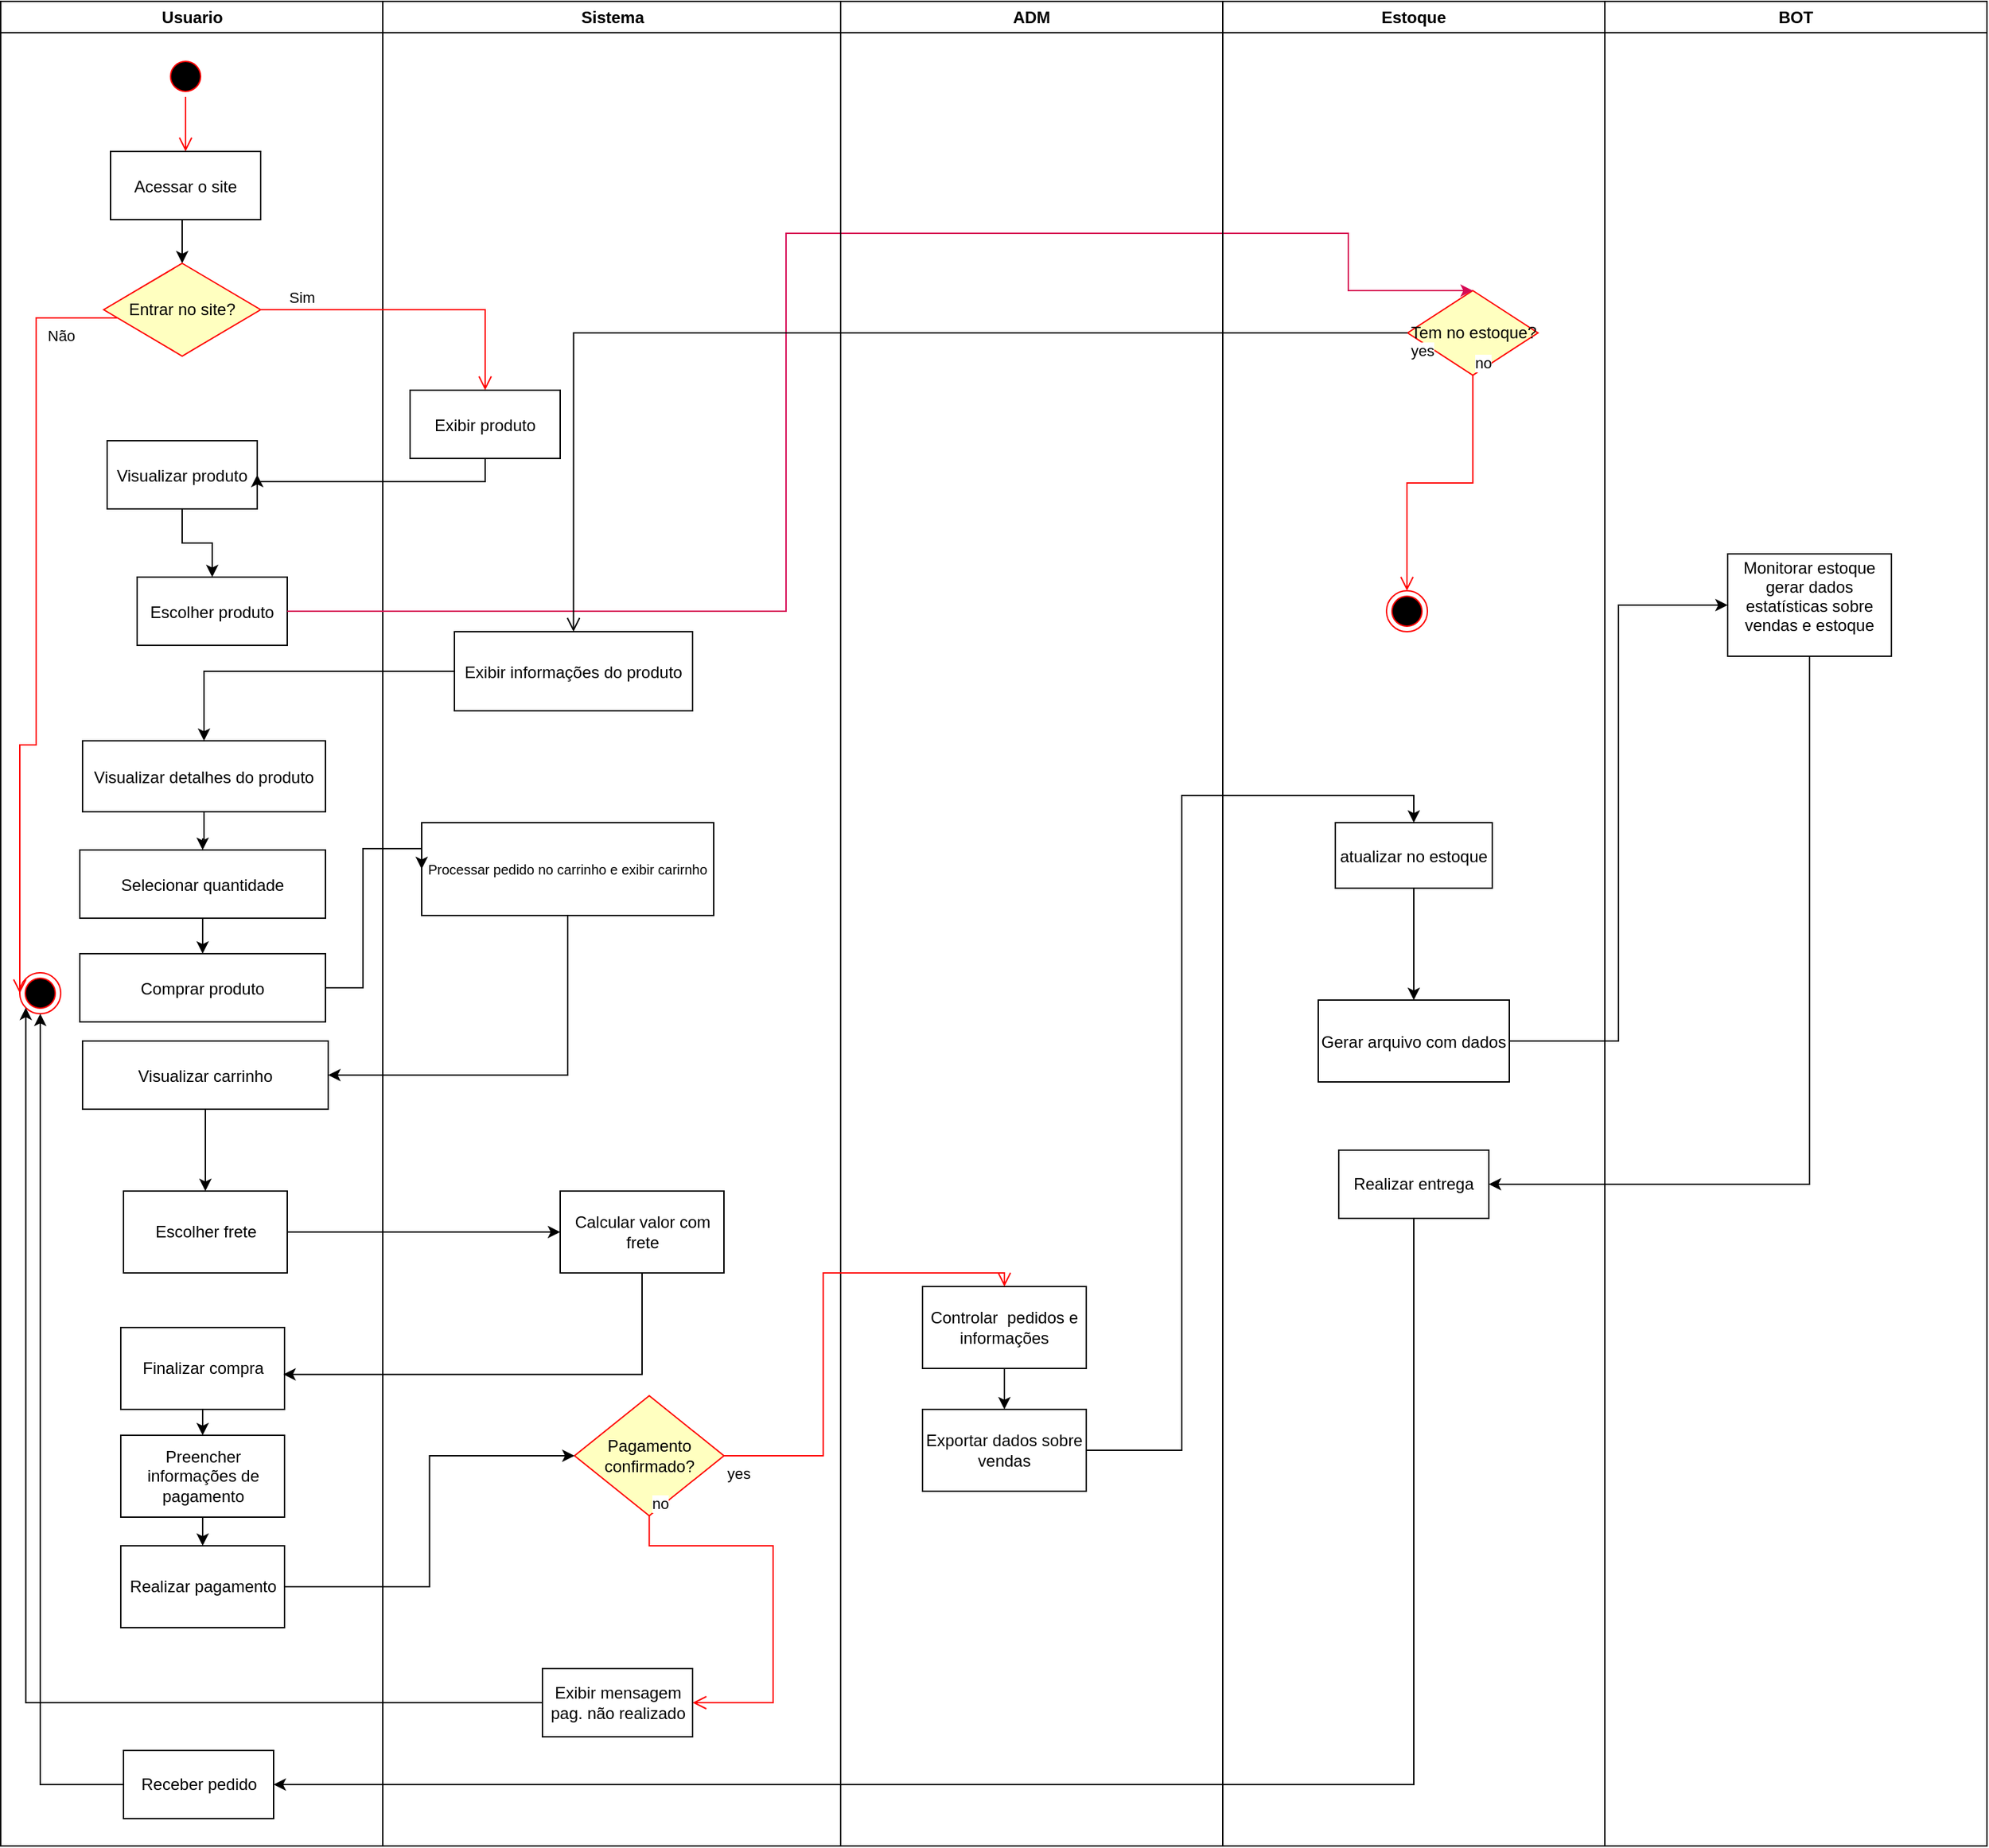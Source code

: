 <mxfile version="25.0.3">
  <diagram name="Page-1" id="e7e014a7-5840-1c2e-5031-d8a46d1fe8dd">
    <mxGraphModel dx="2868" dy="1564" grid="1" gridSize="10" guides="1" tooltips="1" connect="1" arrows="1" fold="1" page="1" pageScale="1" pageWidth="1169" pageHeight="826" background="none" math="0" shadow="0">
      <root>
        <mxCell id="0" />
        <mxCell id="1" parent="0" />
        <mxCell id="2" value="Usuario" style="swimlane;whiteSpace=wrap" parent="1" vertex="1">
          <mxGeometry x="164.5" y="128" width="280" height="1352" as="geometry" />
        </mxCell>
        <mxCell id="5" value="" style="ellipse;shape=startState;fillColor=#000000;strokeColor=#ff0000;" parent="2" vertex="1">
          <mxGeometry x="120.5" y="40" width="30" height="30" as="geometry" />
        </mxCell>
        <mxCell id="6" value="" style="edgeStyle=elbowEdgeStyle;elbow=horizontal;verticalAlign=bottom;endArrow=open;endSize=8;strokeColor=#FF0000;endFill=1;rounded=0" parent="2" source="5" target="7" edge="1">
          <mxGeometry x="100" y="40" as="geometry">
            <mxPoint x="115" y="110" as="targetPoint" />
          </mxGeometry>
        </mxCell>
        <mxCell id="c4VPGj0JsBmK04nnAnKR-19" style="edgeStyle=orthogonalEdgeStyle;rounded=0;orthogonalLoop=1;jettySize=auto;html=1;exitX=0.5;exitY=1;exitDx=0;exitDy=0;entryX=0.5;entryY=0;entryDx=0;entryDy=0;" edge="1" parent="2" source="7" target="TIaeId44DOJEp67dN0GT-56">
          <mxGeometry relative="1" as="geometry" />
        </mxCell>
        <mxCell id="7" value="Acessar o site" style="" parent="2" vertex="1">
          <mxGeometry x="80.5" y="110" width="110" height="50" as="geometry" />
        </mxCell>
        <mxCell id="TIaeId44DOJEp67dN0GT-68" style="edgeStyle=orthogonalEdgeStyle;rounded=0;orthogonalLoop=1;jettySize=auto;html=1;exitX=0.5;exitY=1;exitDx=0;exitDy=0;" parent="2" source="10" target="TIaeId44DOJEp67dN0GT-69" edge="1">
          <mxGeometry relative="1" as="geometry">
            <mxPoint x="133.5" y="412" as="targetPoint" />
          </mxGeometry>
        </mxCell>
        <mxCell id="10" value="Visualizar produto" style="" parent="2" vertex="1">
          <mxGeometry x="78" y="322" width="110" height="50" as="geometry" />
        </mxCell>
        <mxCell id="TIaeId44DOJEp67dN0GT-56" value="&lt;font&gt;Entrar no site?&lt;/font&gt;" style="rhombus;whiteSpace=wrap;html=1;fontColor=#000000;fillColor=#ffffc0;strokeColor=#ff0000;" parent="2" vertex="1">
          <mxGeometry x="75.5" y="192" width="115" height="68" as="geometry" />
        </mxCell>
        <mxCell id="TIaeId44DOJEp67dN0GT-58" value="Não" style="edgeStyle=orthogonalEdgeStyle;html=1;align=left;verticalAlign=top;endArrow=open;endSize=8;strokeColor=#ff0000;rounded=0;entryX=0;entryY=0.5;entryDx=0;entryDy=0;" parent="2" source="TIaeId44DOJEp67dN0GT-56" target="TIaeId44DOJEp67dN0GT-59" edge="1">
          <mxGeometry x="-0.808" relative="1" as="geometry">
            <mxPoint x="35.5" y="532" as="targetPoint" />
            <Array as="points">
              <mxPoint x="26" y="232" />
              <mxPoint x="26" y="545" />
            </Array>
            <mxPoint x="1" as="offset" />
          </mxGeometry>
        </mxCell>
        <mxCell id="TIaeId44DOJEp67dN0GT-59" value="" style="ellipse;html=1;shape=endState;fillColor=#000000;strokeColor=#ff0000;" parent="2" vertex="1">
          <mxGeometry x="14" y="712" width="30" height="30" as="geometry" />
        </mxCell>
        <mxCell id="TIaeId44DOJEp67dN0GT-69" value="Escolher produto" style="" parent="2" vertex="1">
          <mxGeometry x="100" y="422" width="110" height="50" as="geometry" />
        </mxCell>
        <mxCell id="TIaeId44DOJEp67dN0GT-78" style="edgeStyle=orthogonalEdgeStyle;rounded=0;orthogonalLoop=1;jettySize=auto;html=1;exitX=0.5;exitY=1;exitDx=0;exitDy=0;" parent="2" source="TIaeId44DOJEp67dN0GT-75" target="TIaeId44DOJEp67dN0GT-72" edge="1">
          <mxGeometry relative="1" as="geometry" />
        </mxCell>
        <mxCell id="TIaeId44DOJEp67dN0GT-75" value="Visualizar detalhes do produto" style="" parent="2" vertex="1">
          <mxGeometry x="60" y="542" width="178" height="52" as="geometry" />
        </mxCell>
        <mxCell id="TIaeId44DOJEp67dN0GT-80" style="edgeStyle=orthogonalEdgeStyle;rounded=0;orthogonalLoop=1;jettySize=auto;html=1;exitX=0.5;exitY=1;exitDx=0;exitDy=0;entryX=0.5;entryY=0;entryDx=0;entryDy=0;" parent="2" source="TIaeId44DOJEp67dN0GT-72" target="TIaeId44DOJEp67dN0GT-79" edge="1">
          <mxGeometry relative="1" as="geometry" />
        </mxCell>
        <mxCell id="TIaeId44DOJEp67dN0GT-72" value="Selecionar quantidade" style="" parent="2" vertex="1">
          <mxGeometry x="58" y="622" width="180" height="50" as="geometry" />
        </mxCell>
        <mxCell id="TIaeId44DOJEp67dN0GT-79" value="Comprar produto" style="" parent="2" vertex="1">
          <mxGeometry x="58" y="698" width="180" height="50" as="geometry" />
        </mxCell>
        <mxCell id="c4VPGj0JsBmK04nnAnKR-20" style="edgeStyle=orthogonalEdgeStyle;rounded=0;orthogonalLoop=1;jettySize=auto;html=1;exitX=0.5;exitY=1;exitDx=0;exitDy=0;" edge="1" parent="2" source="TIaeId44DOJEp67dN0GT-81" target="TIaeId44DOJEp67dN0GT-87">
          <mxGeometry relative="1" as="geometry" />
        </mxCell>
        <mxCell id="TIaeId44DOJEp67dN0GT-81" value="Visualizar carrinho" style="" parent="2" vertex="1">
          <mxGeometry x="60" y="762" width="180" height="50" as="geometry" />
        </mxCell>
        <mxCell id="TIaeId44DOJEp67dN0GT-87" value="Escolher frete" style="whiteSpace=wrap;html=1;" parent="2" vertex="1">
          <mxGeometry x="90" y="872" width="120" height="60" as="geometry" />
        </mxCell>
        <mxCell id="TIaeId44DOJEp67dN0GT-96" style="edgeStyle=orthogonalEdgeStyle;rounded=0;orthogonalLoop=1;jettySize=auto;html=1;exitX=0.5;exitY=1;exitDx=0;exitDy=0;entryX=0.5;entryY=0;entryDx=0;entryDy=0;" parent="2" source="TIaeId44DOJEp67dN0GT-94" target="TIaeId44DOJEp67dN0GT-93" edge="1">
          <mxGeometry relative="1" as="geometry" />
        </mxCell>
        <mxCell id="TIaeId44DOJEp67dN0GT-94" value="Finalizar compra" style="whiteSpace=wrap;html=1;" parent="2" vertex="1">
          <mxGeometry x="88" y="972" width="120" height="60" as="geometry" />
        </mxCell>
        <mxCell id="TIaeId44DOJEp67dN0GT-98" style="edgeStyle=orthogonalEdgeStyle;rounded=0;orthogonalLoop=1;jettySize=auto;html=1;exitX=0.5;exitY=1;exitDx=0;exitDy=0;entryX=0.5;entryY=0;entryDx=0;entryDy=0;" parent="2" source="TIaeId44DOJEp67dN0GT-93" target="TIaeId44DOJEp67dN0GT-97" edge="1">
          <mxGeometry relative="1" as="geometry" />
        </mxCell>
        <mxCell id="TIaeId44DOJEp67dN0GT-93" value="Preencher informações de pagamento" style="whiteSpace=wrap;html=1;" parent="2" vertex="1">
          <mxGeometry x="88" y="1051" width="120" height="60" as="geometry" />
        </mxCell>
        <mxCell id="TIaeId44DOJEp67dN0GT-97" value="Realizar pagamento" style="whiteSpace=wrap;html=1;" parent="2" vertex="1">
          <mxGeometry x="88" y="1132" width="120" height="60" as="geometry" />
        </mxCell>
        <mxCell id="TIaeId44DOJEp67dN0GT-122" style="edgeStyle=orthogonalEdgeStyle;rounded=0;orthogonalLoop=1;jettySize=auto;html=1;exitX=0;exitY=0.5;exitDx=0;exitDy=0;entryX=0.5;entryY=1;entryDx=0;entryDy=0;" parent="2" source="TIaeId44DOJEp67dN0GT-121" target="TIaeId44DOJEp67dN0GT-59" edge="1">
          <mxGeometry relative="1" as="geometry" />
        </mxCell>
        <mxCell id="TIaeId44DOJEp67dN0GT-121" value="Receber pedido" style="html=1;whiteSpace=wrap;" parent="2" vertex="1">
          <mxGeometry x="90" y="1282" width="110" height="50" as="geometry" />
        </mxCell>
        <mxCell id="3" value="Sistema" style="swimlane;whiteSpace=wrap" parent="1" vertex="1">
          <mxGeometry x="444.5" y="128" width="335.5" height="1352" as="geometry" />
        </mxCell>
        <mxCell id="18" value="Exibir produto" style="" parent="3" vertex="1">
          <mxGeometry x="20" y="285" width="110" height="50" as="geometry" />
        </mxCell>
        <mxCell id="TIaeId44DOJEp67dN0GT-74" value="Exibir informações do produto" style="" parent="3" vertex="1">
          <mxGeometry x="52.5" y="462" width="174.5" height="58" as="geometry" />
        </mxCell>
        <mxCell id="TIaeId44DOJEp67dN0GT-73" value="Processar pedido no carrinho e exibir carirnho" style="fontSize=10;" parent="3" vertex="1">
          <mxGeometry x="28.5" y="602" width="214" height="68" as="geometry" />
        </mxCell>
        <mxCell id="TIaeId44DOJEp67dN0GT-91" value="Calcular valor com frete" style="whiteSpace=wrap;html=1;" parent="3" vertex="1">
          <mxGeometry x="130" y="872" width="120" height="60" as="geometry" />
        </mxCell>
        <mxCell id="c4VPGj0JsBmK04nnAnKR-21" value="Pagamento confirmado?" style="rhombus;whiteSpace=wrap;html=1;fontColor=#000000;fillColor=#ffffc0;strokeColor=#ff0000;" vertex="1" parent="3">
          <mxGeometry x="140.5" y="1022" width="109.5" height="88" as="geometry" />
        </mxCell>
        <mxCell id="c4VPGj0JsBmK04nnAnKR-22" value="no" style="edgeStyle=orthogonalEdgeStyle;html=1;align=left;verticalAlign=bottom;endArrow=open;endSize=8;strokeColor=#ff0000;rounded=0;entryX=1;entryY=0.5;entryDx=0;entryDy=0;" edge="1" source="c4VPGj0JsBmK04nnAnKR-21" parent="3" target="c4VPGj0JsBmK04nnAnKR-24">
          <mxGeometry x="-1" relative="1" as="geometry">
            <mxPoint x="105.5" y="1192" as="targetPoint" />
            <Array as="points">
              <mxPoint x="195" y="1132" />
              <mxPoint x="286" y="1132" />
              <mxPoint x="286" y="1247" />
            </Array>
          </mxGeometry>
        </mxCell>
        <mxCell id="c4VPGj0JsBmK04nnAnKR-24" value="&lt;div&gt;Exibir mensagem &lt;br&gt;&lt;/div&gt;&lt;div&gt;pag. não realizado&lt;br&gt;&lt;/div&gt;" style="html=1;whiteSpace=wrap;" vertex="1" parent="3">
          <mxGeometry x="117" y="1222" width="110" height="50" as="geometry" />
        </mxCell>
        <mxCell id="TIaeId44DOJEp67dN0GT-41" value="Estoque" style="swimlane;whiteSpace=wrap" parent="1" vertex="1">
          <mxGeometry x="1060" y="128" width="280" height="1352" as="geometry" />
        </mxCell>
        <mxCell id="TIaeId44DOJEp67dN0GT-45" value="" style="ellipse;shape=endState;fillColor=#000000;strokeColor=#ff0000" parent="TIaeId44DOJEp67dN0GT-41" vertex="1">
          <mxGeometry x="120" y="432" width="30" height="30" as="geometry" />
        </mxCell>
        <mxCell id="TIaeId44DOJEp67dN0GT-65" value="Tem no estoque?" style="rhombus;whiteSpace=wrap;html=1;fontColor=#000000;fillColor=#ffffc0;strokeColor=#ff0000;" parent="TIaeId44DOJEp67dN0GT-41" vertex="1">
          <mxGeometry x="135.5" y="212" width="95.5" height="62" as="geometry" />
        </mxCell>
        <mxCell id="TIaeId44DOJEp67dN0GT-66" value="no" style="edgeStyle=orthogonalEdgeStyle;html=1;align=left;verticalAlign=bottom;endArrow=open;endSize=8;strokeColor=#ff0000;rounded=0;entryX=0.5;entryY=0;entryDx=0;entryDy=0;" parent="TIaeId44DOJEp67dN0GT-41" source="TIaeId44DOJEp67dN0GT-65" target="TIaeId44DOJEp67dN0GT-45" edge="1">
          <mxGeometry x="-1" relative="1" as="geometry">
            <mxPoint x="265.5" y="192" as="targetPoint" />
          </mxGeometry>
        </mxCell>
        <mxCell id="TIaeId44DOJEp67dN0GT-111" style="edgeStyle=orthogonalEdgeStyle;rounded=0;orthogonalLoop=1;jettySize=auto;html=1;exitX=0.5;exitY=1;exitDx=0;exitDy=0;entryX=0.5;entryY=0;entryDx=0;entryDy=0;" parent="TIaeId44DOJEp67dN0GT-41" source="TIaeId44DOJEp67dN0GT-106" target="TIaeId44DOJEp67dN0GT-110" edge="1">
          <mxGeometry relative="1" as="geometry" />
        </mxCell>
        <mxCell id="TIaeId44DOJEp67dN0GT-106" value="atualizar no estoque" style="" parent="TIaeId44DOJEp67dN0GT-41" vertex="1">
          <mxGeometry x="82.5" y="602" width="115" height="48" as="geometry" />
        </mxCell>
        <mxCell id="TIaeId44DOJEp67dN0GT-110" value="Gerar arquivo com dados" style="" parent="TIaeId44DOJEp67dN0GT-41" vertex="1">
          <mxGeometry x="70" y="732" width="140" height="60" as="geometry" />
        </mxCell>
        <mxCell id="TIaeId44DOJEp67dN0GT-119" value="Realizar entrega" style="html=1;whiteSpace=wrap;" parent="TIaeId44DOJEp67dN0GT-41" vertex="1">
          <mxGeometry x="85" y="842" width="110" height="50" as="geometry" />
        </mxCell>
        <mxCell id="TIaeId44DOJEp67dN0GT-57" value="Sim" style="edgeStyle=orthogonalEdgeStyle;html=1;align=left;verticalAlign=bottom;endArrow=open;endSize=8;strokeColor=#ff0000;rounded=0;" parent="1" source="TIaeId44DOJEp67dN0GT-56" target="18" edge="1">
          <mxGeometry x="-0.833" relative="1" as="geometry">
            <mxPoint x="515" y="410" as="targetPoint" />
            <mxPoint as="offset" />
          </mxGeometry>
        </mxCell>
        <mxCell id="TIaeId44DOJEp67dN0GT-60" style="edgeStyle=orthogonalEdgeStyle;rounded=0;orthogonalLoop=1;jettySize=auto;html=1;exitX=0.5;exitY=1;exitDx=0;exitDy=0;entryX=1;entryY=0.5;entryDx=0;entryDy=0;" parent="1" source="18" target="10" edge="1">
          <mxGeometry relative="1" as="geometry">
            <Array as="points">
              <mxPoint x="520" y="480" />
              <mxPoint x="353" y="480" />
            </Array>
          </mxGeometry>
        </mxCell>
        <mxCell id="TIaeId44DOJEp67dN0GT-61" value="BOT" style="swimlane;whiteSpace=wrap" parent="1" vertex="1">
          <mxGeometry x="1340" y="128" width="280" height="1352" as="geometry" />
        </mxCell>
        <mxCell id="TIaeId44DOJEp67dN0GT-62" value="Monitorar estoque &#xa;gerar dados&#xa;estatísticas sobre&#xa;vendas e estoque &#xa;" style="" parent="TIaeId44DOJEp67dN0GT-61" vertex="1">
          <mxGeometry x="90" y="405" width="120" height="75" as="geometry" />
        </mxCell>
        <mxCell id="TIaeId44DOJEp67dN0GT-71" style="edgeStyle=orthogonalEdgeStyle;rounded=0;orthogonalLoop=1;jettySize=auto;html=1;exitX=1;exitY=0.5;exitDx=0;exitDy=0;entryX=0.5;entryY=0;entryDx=0;entryDy=0;fillColor=#ffe6cc;strokeColor=#D70954;" parent="1" source="TIaeId44DOJEp67dN0GT-69" target="TIaeId44DOJEp67dN0GT-65" edge="1">
          <mxGeometry relative="1" as="geometry">
            <Array as="points">
              <mxPoint x="740" y="575" />
              <mxPoint x="740" y="298" />
              <mxPoint x="1152" y="298" />
            </Array>
          </mxGeometry>
        </mxCell>
        <mxCell id="TIaeId44DOJEp67dN0GT-76" style="edgeStyle=orthogonalEdgeStyle;rounded=0;orthogonalLoop=1;jettySize=auto;html=1;exitX=0;exitY=0.5;exitDx=0;exitDy=0;entryX=0.5;entryY=0;entryDx=0;entryDy=0;" parent="1" source="TIaeId44DOJEp67dN0GT-74" target="TIaeId44DOJEp67dN0GT-75" edge="1">
          <mxGeometry relative="1" as="geometry" />
        </mxCell>
        <mxCell id="TIaeId44DOJEp67dN0GT-82" style="edgeStyle=orthogonalEdgeStyle;rounded=0;orthogonalLoop=1;jettySize=auto;html=1;exitX=1;exitY=0.5;exitDx=0;exitDy=0;entryX=0;entryY=0.5;entryDx=0;entryDy=0;" parent="1" source="TIaeId44DOJEp67dN0GT-79" target="TIaeId44DOJEp67dN0GT-73" edge="1">
          <mxGeometry relative="1" as="geometry">
            <Array as="points">
              <mxPoint x="430" y="851" />
              <mxPoint x="430" y="749" />
            </Array>
          </mxGeometry>
        </mxCell>
        <mxCell id="4" value="ADM" style="swimlane;whiteSpace=wrap" parent="1" vertex="1">
          <mxGeometry x="780" y="128" width="280" height="1352" as="geometry" />
        </mxCell>
        <mxCell id="TIaeId44DOJEp67dN0GT-113" style="edgeStyle=orthogonalEdgeStyle;rounded=0;orthogonalLoop=1;jettySize=auto;html=1;exitX=0.5;exitY=1;exitDx=0;exitDy=0;entryX=0.5;entryY=0;entryDx=0;entryDy=0;" parent="4" source="TIaeId44DOJEp67dN0GT-101" target="TIaeId44DOJEp67dN0GT-104" edge="1">
          <mxGeometry relative="1" as="geometry" />
        </mxCell>
        <mxCell id="TIaeId44DOJEp67dN0GT-101" value="Controlar&amp;nbsp; pedidos e informações" style="whiteSpace=wrap;html=1;" parent="4" vertex="1">
          <mxGeometry x="60" y="942" width="120" height="60" as="geometry" />
        </mxCell>
        <mxCell id="TIaeId44DOJEp67dN0GT-104" value="Exportar dados sobre vendas" style="whiteSpace=wrap;html=1;" parent="4" vertex="1">
          <mxGeometry x="60" y="1032" width="120" height="60" as="geometry" />
        </mxCell>
        <mxCell id="TIaeId44DOJEp67dN0GT-67" value="yes" style="edgeStyle=orthogonalEdgeStyle;html=1;align=left;verticalAlign=top;endArrow=open;endSize=8;strokeColor=#000000;rounded=0;entryX=0.5;entryY=0;entryDx=0;entryDy=0;exitX=0;exitY=0.5;exitDx=0;exitDy=0;" parent="1" source="TIaeId44DOJEp67dN0GT-65" target="TIaeId44DOJEp67dN0GT-74" edge="1">
          <mxGeometry x="-1" relative="1" as="geometry">
            <mxPoint x="585" y="598.5" as="targetPoint" />
            <mxPoint x="1110" y="350" as="sourcePoint" />
          </mxGeometry>
        </mxCell>
        <mxCell id="TIaeId44DOJEp67dN0GT-85" style="edgeStyle=orthogonalEdgeStyle;rounded=0;orthogonalLoop=1;jettySize=auto;html=1;exitX=0.5;exitY=1;exitDx=0;exitDy=0;entryX=1;entryY=0.5;entryDx=0;entryDy=0;" parent="1" source="TIaeId44DOJEp67dN0GT-73" target="TIaeId44DOJEp67dN0GT-81" edge="1">
          <mxGeometry relative="1" as="geometry" />
        </mxCell>
        <mxCell id="TIaeId44DOJEp67dN0GT-92" style="edgeStyle=orthogonalEdgeStyle;rounded=0;orthogonalLoop=1;jettySize=auto;html=1;exitX=1;exitY=0.5;exitDx=0;exitDy=0;entryX=0;entryY=0.5;entryDx=0;entryDy=0;" parent="1" source="TIaeId44DOJEp67dN0GT-87" target="TIaeId44DOJEp67dN0GT-91" edge="1">
          <mxGeometry relative="1" as="geometry" />
        </mxCell>
        <mxCell id="TIaeId44DOJEp67dN0GT-95" style="edgeStyle=orthogonalEdgeStyle;rounded=0;orthogonalLoop=1;jettySize=auto;html=1;exitX=0.5;exitY=1;exitDx=0;exitDy=0;entryX=0.993;entryY=0.573;entryDx=0;entryDy=0;entryPerimeter=0;" parent="1" source="TIaeId44DOJEp67dN0GT-91" target="TIaeId44DOJEp67dN0GT-94" edge="1">
          <mxGeometry relative="1" as="geometry" />
        </mxCell>
        <mxCell id="TIaeId44DOJEp67dN0GT-100" style="edgeStyle=orthogonalEdgeStyle;rounded=0;orthogonalLoop=1;jettySize=auto;html=1;exitX=1;exitY=0.5;exitDx=0;exitDy=0;entryX=0;entryY=0.5;entryDx=0;entryDy=0;" parent="1" source="TIaeId44DOJEp67dN0GT-97" target="c4VPGj0JsBmK04nnAnKR-21" edge="1">
          <mxGeometry relative="1" as="geometry">
            <mxPoint x="450" y="1280" as="targetPoint" />
          </mxGeometry>
        </mxCell>
        <mxCell id="TIaeId44DOJEp67dN0GT-114" style="edgeStyle=orthogonalEdgeStyle;rounded=0;orthogonalLoop=1;jettySize=auto;html=1;exitX=1;exitY=0.5;exitDx=0;exitDy=0;entryX=0.5;entryY=0;entryDx=0;entryDy=0;" parent="1" source="TIaeId44DOJEp67dN0GT-104" target="TIaeId44DOJEp67dN0GT-106" edge="1">
          <mxGeometry relative="1" as="geometry">
            <Array as="points">
              <mxPoint x="1030" y="1190" />
              <mxPoint x="1030" y="710" />
              <mxPoint x="1200" y="710" />
            </Array>
          </mxGeometry>
        </mxCell>
        <mxCell id="TIaeId44DOJEp67dN0GT-116" style="edgeStyle=orthogonalEdgeStyle;rounded=0;orthogonalLoop=1;jettySize=auto;html=1;exitX=1;exitY=0.5;exitDx=0;exitDy=0;entryX=0;entryY=0.5;entryDx=0;entryDy=0;" parent="1" source="TIaeId44DOJEp67dN0GT-110" target="TIaeId44DOJEp67dN0GT-62" edge="1">
          <mxGeometry relative="1" as="geometry" />
        </mxCell>
        <mxCell id="TIaeId44DOJEp67dN0GT-118" style="edgeStyle=orthogonalEdgeStyle;rounded=0;orthogonalLoop=1;jettySize=auto;html=1;exitX=0.5;exitY=1;exitDx=0;exitDy=0;entryX=1;entryY=0.5;entryDx=0;entryDy=0;" parent="1" source="TIaeId44DOJEp67dN0GT-62" target="TIaeId44DOJEp67dN0GT-119" edge="1">
          <mxGeometry relative="1" as="geometry">
            <mxPoint x="1490" y="648.0" as="targetPoint" />
          </mxGeometry>
        </mxCell>
        <mxCell id="TIaeId44DOJEp67dN0GT-120" style="edgeStyle=orthogonalEdgeStyle;rounded=0;orthogonalLoop=1;jettySize=auto;html=1;exitX=0.5;exitY=1;exitDx=0;exitDy=0;entryX=1;entryY=0.5;entryDx=0;entryDy=0;" parent="1" source="TIaeId44DOJEp67dN0GT-119" target="TIaeId44DOJEp67dN0GT-121" edge="1">
          <mxGeometry relative="1" as="geometry">
            <mxPoint x="1200.474" y="1050" as="targetPoint" />
          </mxGeometry>
        </mxCell>
        <mxCell id="c4VPGj0JsBmK04nnAnKR-23" value="yes" style="edgeStyle=orthogonalEdgeStyle;html=1;align=left;verticalAlign=top;endArrow=open;endSize=8;strokeColor=#ff0000;rounded=0;entryX=0.5;entryY=0;entryDx=0;entryDy=0;" edge="1" source="c4VPGj0JsBmK04nnAnKR-21" parent="1" target="TIaeId44DOJEp67dN0GT-101">
          <mxGeometry x="-1" relative="1" as="geometry">
            <mxPoint x="720" y="1290" as="targetPoint" />
          </mxGeometry>
        </mxCell>
        <mxCell id="c4VPGj0JsBmK04nnAnKR-25" style="edgeStyle=orthogonalEdgeStyle;rounded=0;orthogonalLoop=1;jettySize=auto;html=1;exitX=0;exitY=0.5;exitDx=0;exitDy=0;entryX=0;entryY=1;entryDx=0;entryDy=0;" edge="1" parent="1" source="c4VPGj0JsBmK04nnAnKR-24" target="TIaeId44DOJEp67dN0GT-59">
          <mxGeometry relative="1" as="geometry" />
        </mxCell>
      </root>
    </mxGraphModel>
  </diagram>
</mxfile>
